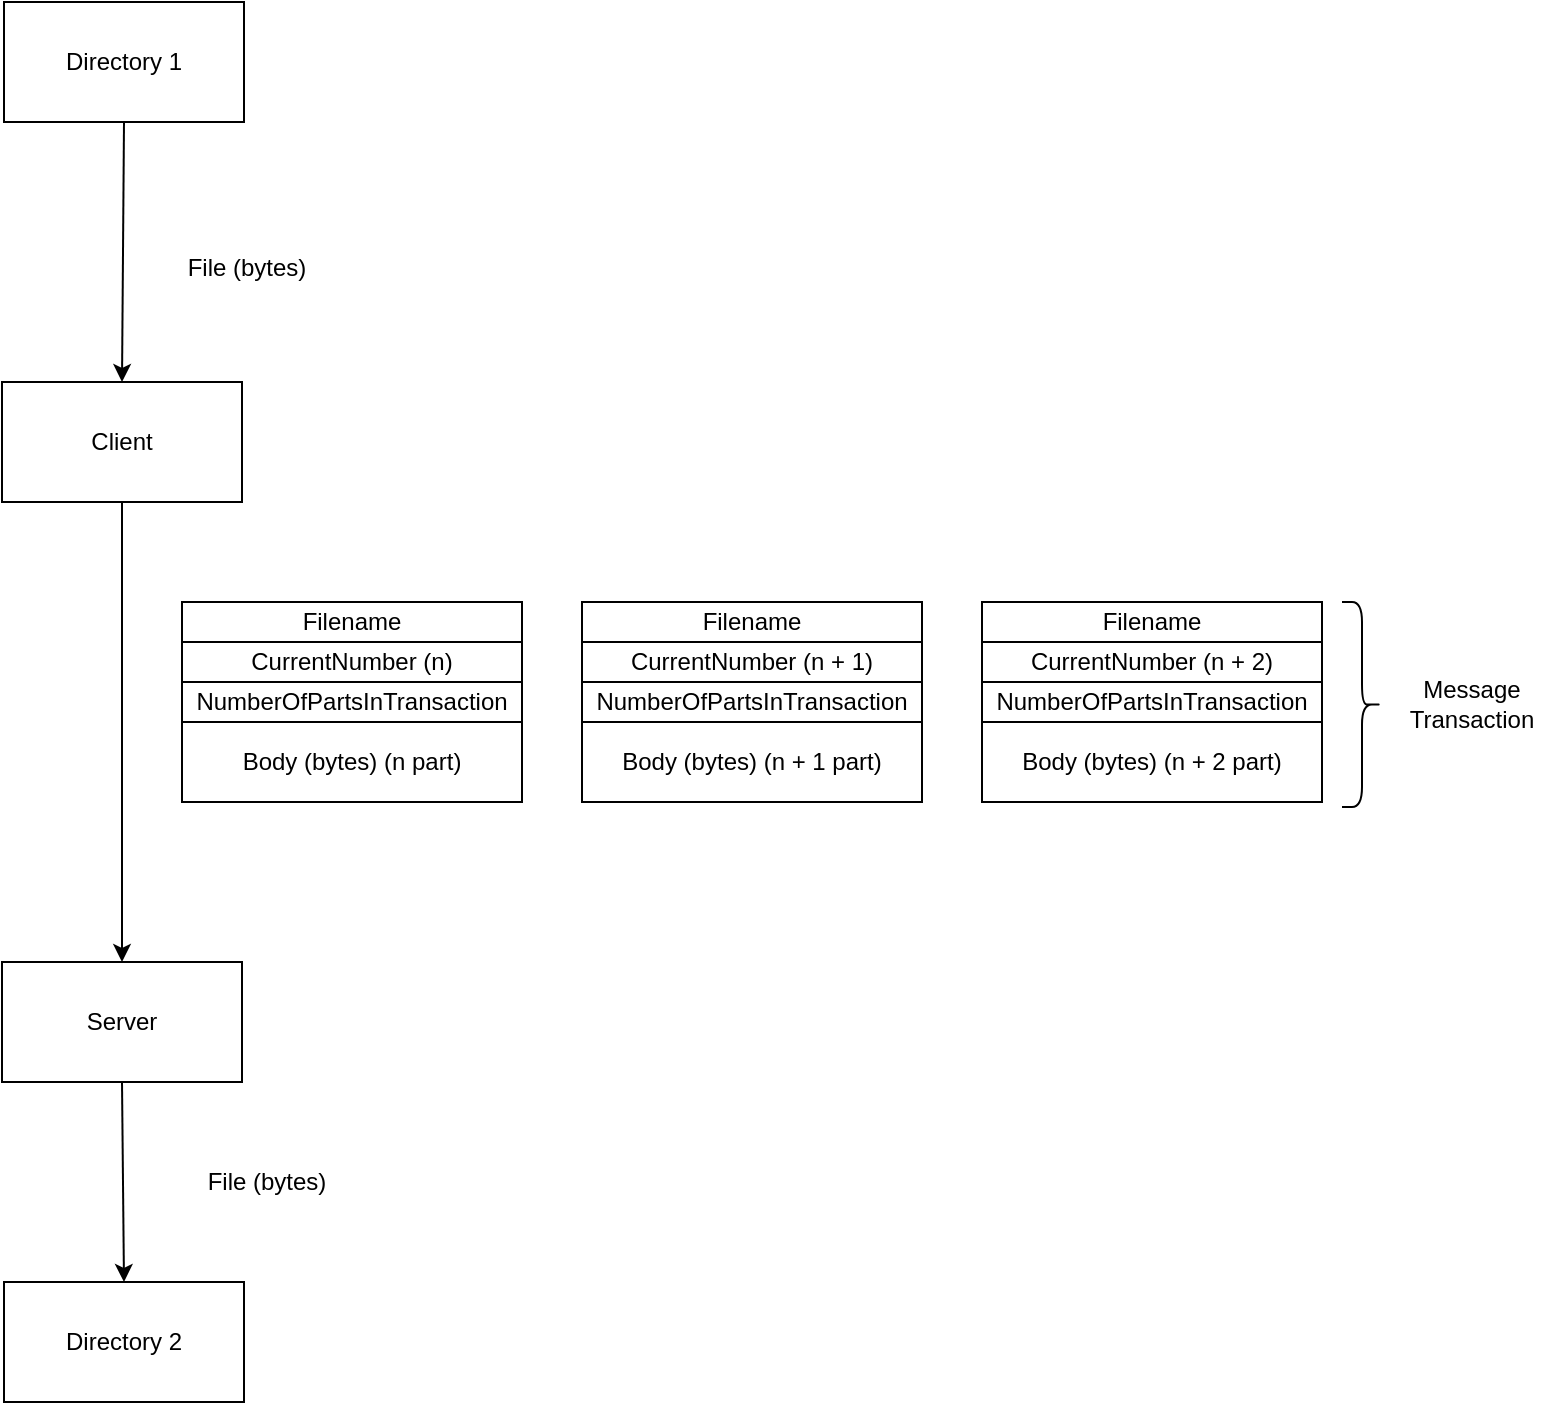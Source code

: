 <mxfile version="14.7.3" type="github"><diagram id="H6Wqe80nQOKxzX_sVnw9" name="Page-1"><mxGraphModel dx="1038" dy="580" grid="1" gridSize="10" guides="1" tooltips="1" connect="1" arrows="1" fold="1" page="1" pageScale="1" pageWidth="850" pageHeight="1100" math="0" shadow="0"><root><mxCell id="0"/><mxCell id="1" parent="0"/><mxCell id="xQyshiYCE4KRhNsjJp5z-2" value="Filename" style="rounded=0;whiteSpace=wrap;html=1;" vertex="1" parent="1"><mxGeometry x="130" y="370" width="170" height="20" as="geometry"/></mxCell><mxCell id="xQyshiYCE4KRhNsjJp5z-3" value="CurrentNumber (n)" style="rounded=0;whiteSpace=wrap;html=1;" vertex="1" parent="1"><mxGeometry x="130" y="390" width="170" height="20" as="geometry"/></mxCell><mxCell id="xQyshiYCE4KRhNsjJp5z-4" value="NumberOfPartsInTransaction" style="rounded=0;whiteSpace=wrap;html=1;" vertex="1" parent="1"><mxGeometry x="130" y="410" width="170" height="20" as="geometry"/></mxCell><mxCell id="xQyshiYCE4KRhNsjJp5z-5" value="Body (bytes) (n part)" style="rounded=0;whiteSpace=wrap;html=1;" vertex="1" parent="1"><mxGeometry x="130" y="430" width="170" height="40" as="geometry"/></mxCell><mxCell id="xQyshiYCE4KRhNsjJp5z-7" value="Filename" style="rounded=0;whiteSpace=wrap;html=1;" vertex="1" parent="1"><mxGeometry x="330" y="370" width="170" height="20" as="geometry"/></mxCell><mxCell id="xQyshiYCE4KRhNsjJp5z-8" value="CurrentNumber (n + 1)" style="rounded=0;whiteSpace=wrap;html=1;" vertex="1" parent="1"><mxGeometry x="330" y="390" width="170" height="20" as="geometry"/></mxCell><mxCell id="xQyshiYCE4KRhNsjJp5z-9" value="NumberOfPartsInTransaction" style="rounded=0;whiteSpace=wrap;html=1;" vertex="1" parent="1"><mxGeometry x="330" y="410" width="170" height="20" as="geometry"/></mxCell><mxCell id="xQyshiYCE4KRhNsjJp5z-11" value="Body (bytes) (n + 1 part)" style="rounded=0;whiteSpace=wrap;html=1;" vertex="1" parent="1"><mxGeometry x="330" y="430" width="170" height="40" as="geometry"/></mxCell><mxCell id="xQyshiYCE4KRhNsjJp5z-12" value="Filename" style="rounded=0;whiteSpace=wrap;html=1;" vertex="1" parent="1"><mxGeometry x="330" y="370" width="170" height="20" as="geometry"/></mxCell><mxCell id="xQyshiYCE4KRhNsjJp5z-13" value="CurrentNumber (n + 1)" style="rounded=0;whiteSpace=wrap;html=1;" vertex="1" parent="1"><mxGeometry x="330" y="390" width="170" height="20" as="geometry"/></mxCell><mxCell id="xQyshiYCE4KRhNsjJp5z-14" value="Body (bytes) (n + 2&amp;nbsp;part)" style="rounded=0;whiteSpace=wrap;html=1;" vertex="1" parent="1"><mxGeometry x="530" y="430" width="170" height="40" as="geometry"/></mxCell><mxCell id="xQyshiYCE4KRhNsjJp5z-15" value="Filename" style="rounded=0;whiteSpace=wrap;html=1;" vertex="1" parent="1"><mxGeometry x="530" y="370" width="170" height="20" as="geometry"/></mxCell><mxCell id="xQyshiYCE4KRhNsjJp5z-16" value="CurrentNumber (n + 2)" style="rounded=0;whiteSpace=wrap;html=1;" vertex="1" parent="1"><mxGeometry x="530" y="390" width="170" height="20" as="geometry"/></mxCell><mxCell id="xQyshiYCE4KRhNsjJp5z-17" value="NumberOfPartsInTransaction" style="rounded=0;whiteSpace=wrap;html=1;" vertex="1" parent="1"><mxGeometry x="530" y="410" width="170" height="20" as="geometry"/></mxCell><mxCell id="xQyshiYCE4KRhNsjJp5z-19" value="" style="shape=curlyBracket;whiteSpace=wrap;html=1;rounded=1;rotation=-180;" vertex="1" parent="1"><mxGeometry x="710" y="370" width="20" height="102.5" as="geometry"/></mxCell><mxCell id="xQyshiYCE4KRhNsjJp5z-27" value="Directory 1" style="rounded=0;whiteSpace=wrap;html=1;" vertex="1" parent="1"><mxGeometry x="41" y="70" width="120" height="60" as="geometry"/></mxCell><mxCell id="xQyshiYCE4KRhNsjJp5z-29" value="" style="endArrow=classic;html=1;exitX=0.5;exitY=1;exitDx=0;exitDy=0;" edge="1" parent="1" source="xQyshiYCE4KRhNsjJp5z-27"><mxGeometry width="50" height="50" relative="1" as="geometry"><mxPoint x="97" y="140" as="sourcePoint"/><mxPoint x="100" y="260" as="targetPoint"/></mxGeometry></mxCell><mxCell id="xQyshiYCE4KRhNsjJp5z-30" value="File (bytes)" style="text;html=1;strokeColor=none;fillColor=none;align=center;verticalAlign=middle;whiteSpace=wrap;rounded=0;" vertex="1" parent="1"><mxGeometry x="120" y="192.5" width="85" height="20" as="geometry"/></mxCell><mxCell id="xQyshiYCE4KRhNsjJp5z-34" value="Client" style="rounded=0;whiteSpace=wrap;html=1;" vertex="1" parent="1"><mxGeometry x="40" y="260" width="120" height="60" as="geometry"/></mxCell><mxCell id="xQyshiYCE4KRhNsjJp5z-37" value="Message Transaction" style="text;html=1;strokeColor=none;fillColor=none;align=center;verticalAlign=middle;whiteSpace=wrap;rounded=0;" vertex="1" parent="1"><mxGeometry x="740" y="411.25" width="70" height="20" as="geometry"/></mxCell><mxCell id="xQyshiYCE4KRhNsjJp5z-40" value="" style="endArrow=classic;html=1;exitX=0.5;exitY=1;exitDx=0;exitDy=0;" edge="1" parent="1" source="xQyshiYCE4KRhNsjJp5z-34"><mxGeometry width="50" height="50" relative="1" as="geometry"><mxPoint x="400" y="520" as="sourcePoint"/><mxPoint x="100" y="550" as="targetPoint"/><Array as="points"/></mxGeometry></mxCell><mxCell id="xQyshiYCE4KRhNsjJp5z-42" value="Server" style="rounded=0;whiteSpace=wrap;html=1;" vertex="1" parent="1"><mxGeometry x="40" y="550" width="120" height="60" as="geometry"/></mxCell><mxCell id="xQyshiYCE4KRhNsjJp5z-43" value="Directory 2" style="rounded=0;whiteSpace=wrap;html=1;" vertex="1" parent="1"><mxGeometry x="41" y="710" width="120" height="60" as="geometry"/></mxCell><mxCell id="xQyshiYCE4KRhNsjJp5z-45" value="" style="endArrow=classic;html=1;exitX=0.5;exitY=1;exitDx=0;exitDy=0;entryX=0.5;entryY=0;entryDx=0;entryDy=0;" edge="1" parent="1" source="xQyshiYCE4KRhNsjJp5z-42" target="xQyshiYCE4KRhNsjJp5z-43"><mxGeometry width="50" height="50" relative="1" as="geometry"><mxPoint x="400" y="600" as="sourcePoint"/><mxPoint x="450" y="550" as="targetPoint"/><Array as="points"/></mxGeometry></mxCell><mxCell id="xQyshiYCE4KRhNsjJp5z-46" value="File (bytes)" style="text;html=1;strokeColor=none;fillColor=none;align=center;verticalAlign=middle;whiteSpace=wrap;rounded=0;" vertex="1" parent="1"><mxGeometry x="130" y="650" width="85" height="20" as="geometry"/></mxCell></root></mxGraphModel></diagram></mxfile>